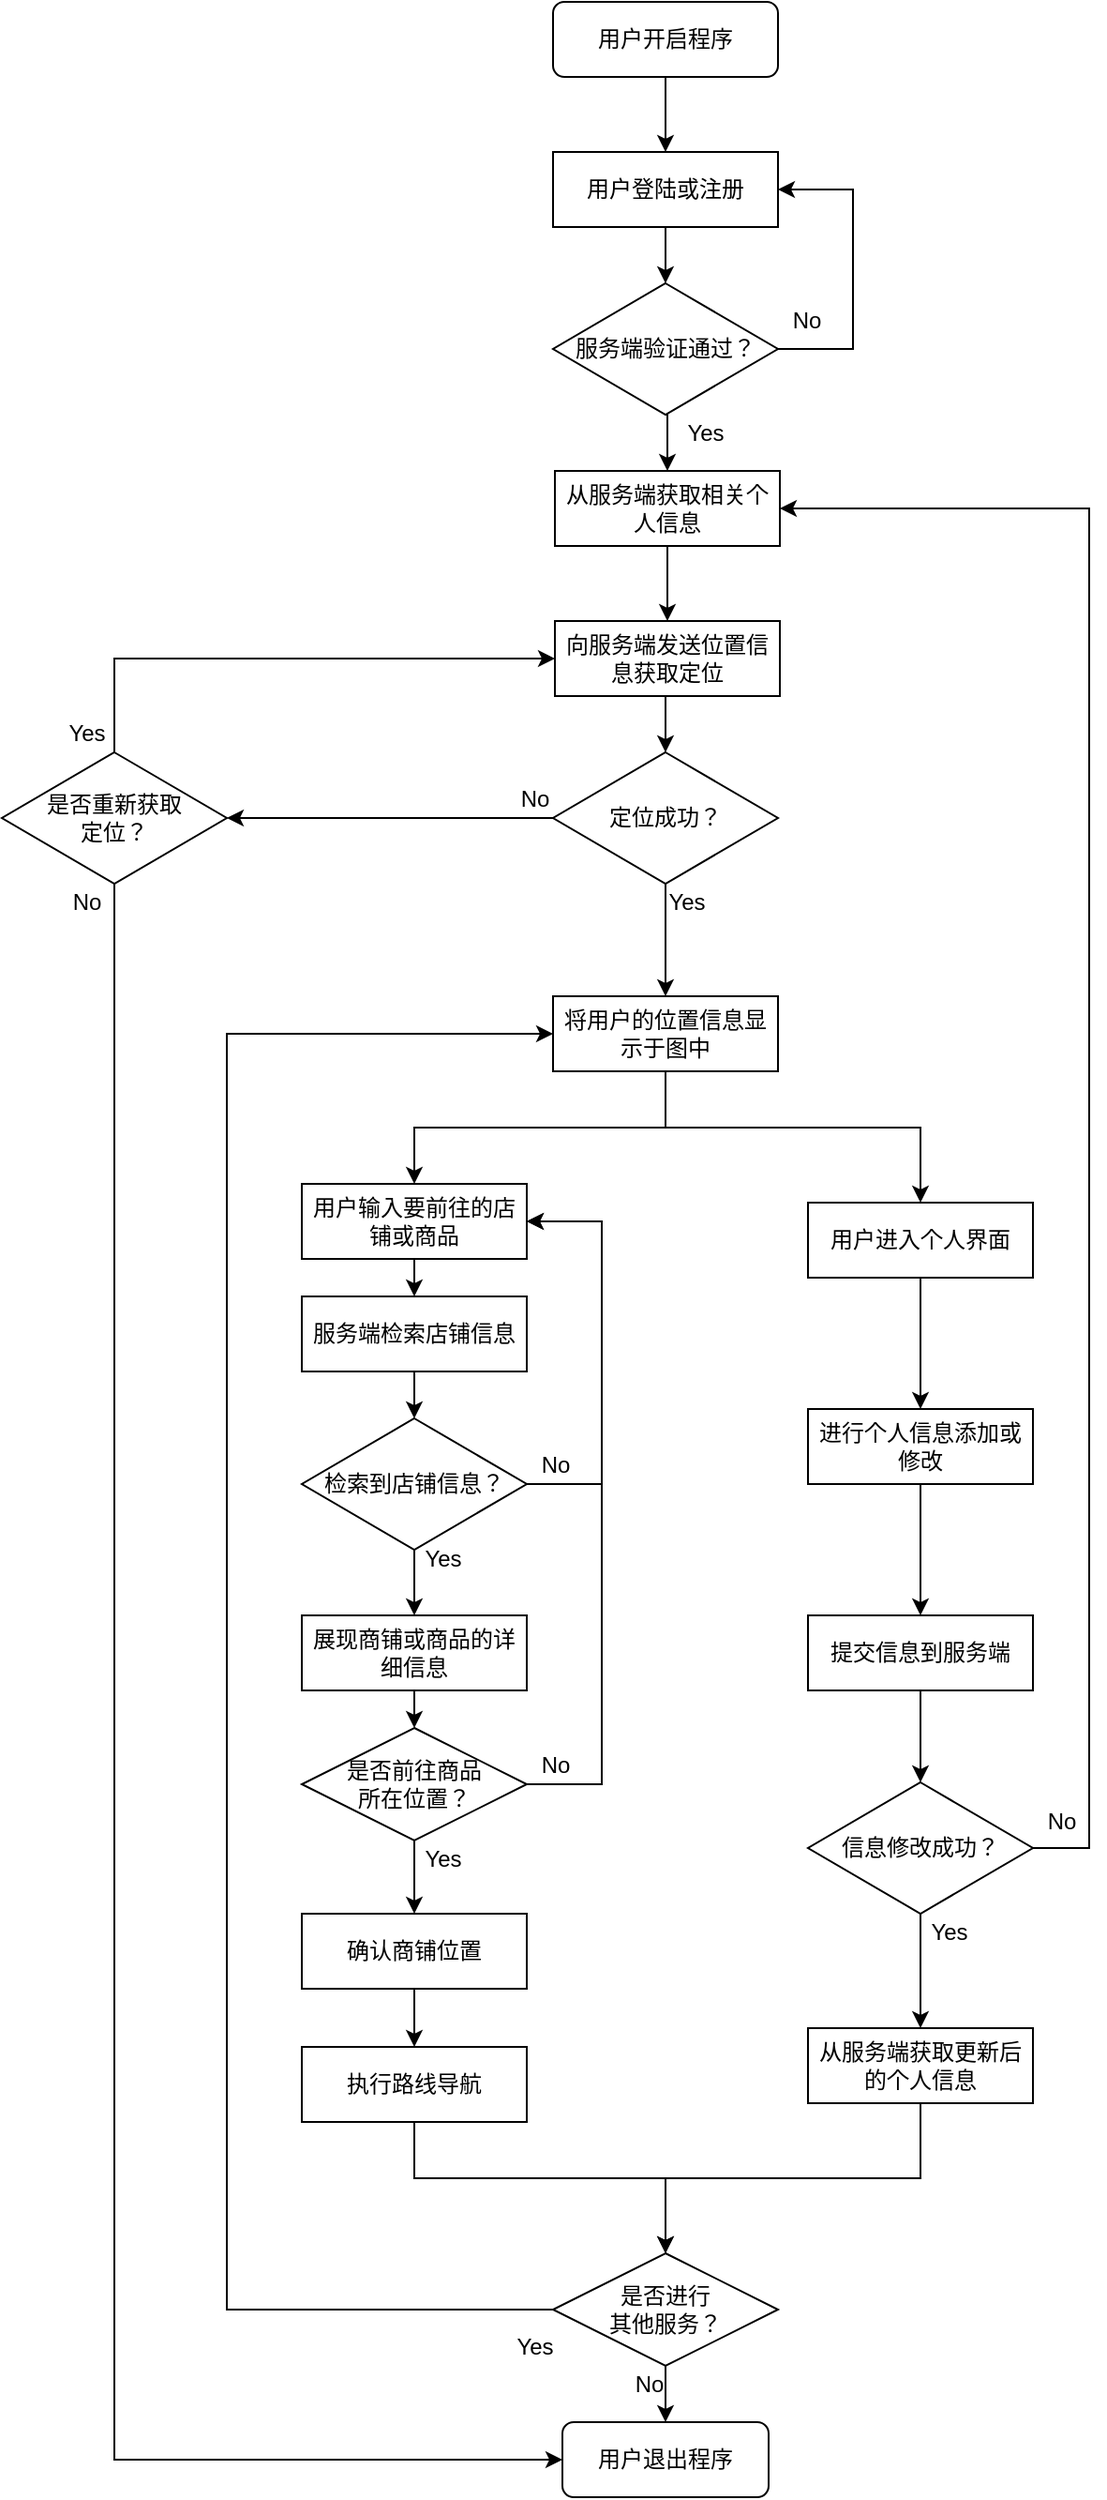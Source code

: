 <mxfile version="14.9.2" type="device"><diagram id="C5RBs43oDa-KdzZeNtuy" name="Page-1"><mxGraphModel dx="1038" dy="585" grid="1" gridSize="10" guides="1" tooltips="1" connect="1" arrows="1" fold="1" page="1" pageScale="1" pageWidth="827" pageHeight="1169" math="0" shadow="0"><root><mxCell id="WIyWlLk6GJQsqaUBKTNV-0"/><mxCell id="WIyWlLk6GJQsqaUBKTNV-1" parent="WIyWlLk6GJQsqaUBKTNV-0"/><mxCell id="22Rn7H828HfFKESTpmZn-1" style="edgeStyle=orthogonalEdgeStyle;rounded=0;orthogonalLoop=1;jettySize=auto;html=1;exitX=0.5;exitY=1;exitDx=0;exitDy=0;entryX=0.5;entryY=0;entryDx=0;entryDy=0;" parent="WIyWlLk6GJQsqaUBKTNV-1" source="WIyWlLk6GJQsqaUBKTNV-3" target="22Rn7H828HfFKESTpmZn-0" edge="1"><mxGeometry relative="1" as="geometry"/></mxCell><mxCell id="WIyWlLk6GJQsqaUBKTNV-3" value="用户开启程序" style="rounded=1;whiteSpace=wrap;html=1;fontSize=12;glass=0;strokeWidth=1;shadow=0;" parent="WIyWlLk6GJQsqaUBKTNV-1" vertex="1"><mxGeometry x="294" y="150" width="120" height="40" as="geometry"/></mxCell><mxCell id="22Rn7H828HfFKESTpmZn-3" style="edgeStyle=orthogonalEdgeStyle;rounded=0;orthogonalLoop=1;jettySize=auto;html=1;exitX=0.5;exitY=1;exitDx=0;exitDy=0;entryX=0.5;entryY=0;entryDx=0;entryDy=0;" parent="WIyWlLk6GJQsqaUBKTNV-1" source="22Rn7H828HfFKESTpmZn-0" target="22Rn7H828HfFKESTpmZn-2" edge="1"><mxGeometry relative="1" as="geometry"/></mxCell><mxCell id="22Rn7H828HfFKESTpmZn-0" value="用户登陆或注册" style="rounded=0;whiteSpace=wrap;html=1;" parent="WIyWlLk6GJQsqaUBKTNV-1" vertex="1"><mxGeometry x="294" y="230" width="120" height="40" as="geometry"/></mxCell><mxCell id="22Rn7H828HfFKESTpmZn-4" style="edgeStyle=orthogonalEdgeStyle;rounded=0;orthogonalLoop=1;jettySize=auto;html=1;exitX=1;exitY=0.5;exitDx=0;exitDy=0;entryX=1;entryY=0.5;entryDx=0;entryDy=0;" parent="WIyWlLk6GJQsqaUBKTNV-1" source="22Rn7H828HfFKESTpmZn-2" target="22Rn7H828HfFKESTpmZn-0" edge="1"><mxGeometry relative="1" as="geometry"><Array as="points"><mxPoint x="454" y="335"/><mxPoint x="454" y="250"/></Array></mxGeometry></mxCell><mxCell id="22Rn7H828HfFKESTpmZn-8" style="edgeStyle=orthogonalEdgeStyle;rounded=0;orthogonalLoop=1;jettySize=auto;html=1;exitX=0.5;exitY=1;exitDx=0;exitDy=0;entryX=0.5;entryY=0;entryDx=0;entryDy=0;" parent="WIyWlLk6GJQsqaUBKTNV-1" source="22Rn7H828HfFKESTpmZn-2" target="22Rn7H828HfFKESTpmZn-7" edge="1"><mxGeometry relative="1" as="geometry"/></mxCell><mxCell id="22Rn7H828HfFKESTpmZn-2" value="服务端验证通过？" style="rhombus;whiteSpace=wrap;html=1;" parent="WIyWlLk6GJQsqaUBKTNV-1" vertex="1"><mxGeometry x="294" y="300" width="120" height="70" as="geometry"/></mxCell><mxCell id="22Rn7H828HfFKESTpmZn-5" value="No" style="text;html=1;align=center;verticalAlign=middle;resizable=0;points=[];autosize=1;strokeColor=none;" parent="WIyWlLk6GJQsqaUBKTNV-1" vertex="1"><mxGeometry x="414" y="310" width="30" height="20" as="geometry"/></mxCell><mxCell id="22Rn7H828HfFKESTpmZn-11" style="edgeStyle=orthogonalEdgeStyle;rounded=0;orthogonalLoop=1;jettySize=auto;html=1;exitX=0.5;exitY=1;exitDx=0;exitDy=0;entryX=0.5;entryY=0;entryDx=0;entryDy=0;" parent="WIyWlLk6GJQsqaUBKTNV-1" source="22Rn7H828HfFKESTpmZn-7" target="22Rn7H828HfFKESTpmZn-10" edge="1"><mxGeometry relative="1" as="geometry"/></mxCell><mxCell id="22Rn7H828HfFKESTpmZn-7" value="从服务端获取相关个人信息" style="rounded=0;whiteSpace=wrap;html=1;" parent="WIyWlLk6GJQsqaUBKTNV-1" vertex="1"><mxGeometry x="295" y="400" width="120" height="40" as="geometry"/></mxCell><mxCell id="22Rn7H828HfFKESTpmZn-9" value="Yes" style="text;html=1;align=center;verticalAlign=middle;resizable=0;points=[];autosize=1;strokeColor=none;" parent="WIyWlLk6GJQsqaUBKTNV-1" vertex="1"><mxGeometry x="360" y="370" width="30" height="20" as="geometry"/></mxCell><mxCell id="22Rn7H828HfFKESTpmZn-20" style="edgeStyle=orthogonalEdgeStyle;rounded=0;orthogonalLoop=1;jettySize=auto;html=1;exitX=0.5;exitY=1;exitDx=0;exitDy=0;entryX=0.5;entryY=0;entryDx=0;entryDy=0;" parent="WIyWlLk6GJQsqaUBKTNV-1" source="22Rn7H828HfFKESTpmZn-10" target="22Rn7H828HfFKESTpmZn-12" edge="1"><mxGeometry relative="1" as="geometry"/></mxCell><mxCell id="22Rn7H828HfFKESTpmZn-10" value="向服务端发送位置信息获取定位" style="rounded=0;whiteSpace=wrap;html=1;" parent="WIyWlLk6GJQsqaUBKTNV-1" vertex="1"><mxGeometry x="295" y="480" width="120" height="40" as="geometry"/></mxCell><mxCell id="22Rn7H828HfFKESTpmZn-18" style="edgeStyle=orthogonalEdgeStyle;rounded=0;orthogonalLoop=1;jettySize=auto;html=1;exitX=0;exitY=0.5;exitDx=0;exitDy=0;entryX=1;entryY=0.5;entryDx=0;entryDy=0;" parent="WIyWlLk6GJQsqaUBKTNV-1" source="22Rn7H828HfFKESTpmZn-12" target="22Rn7H828HfFKESTpmZn-17" edge="1"><mxGeometry relative="1" as="geometry"/></mxCell><mxCell id="22Rn7H828HfFKESTpmZn-29" style="edgeStyle=orthogonalEdgeStyle;rounded=0;orthogonalLoop=1;jettySize=auto;html=1;exitX=0.5;exitY=1;exitDx=0;exitDy=0;entryX=0.5;entryY=0;entryDx=0;entryDy=0;" parent="WIyWlLk6GJQsqaUBKTNV-1" source="22Rn7H828HfFKESTpmZn-12" target="22Rn7H828HfFKESTpmZn-27" edge="1"><mxGeometry relative="1" as="geometry"/></mxCell><mxCell id="22Rn7H828HfFKESTpmZn-12" value="定位成功？" style="rhombus;whiteSpace=wrap;html=1;" parent="WIyWlLk6GJQsqaUBKTNV-1" vertex="1"><mxGeometry x="294" y="550" width="120" height="70" as="geometry"/></mxCell><mxCell id="22Rn7H828HfFKESTpmZn-14" value="No" style="text;html=1;align=center;verticalAlign=middle;resizable=0;points=[];autosize=1;strokeColor=none;" parent="WIyWlLk6GJQsqaUBKTNV-1" vertex="1"><mxGeometry x="269" y="565" width="30" height="20" as="geometry"/></mxCell><mxCell id="22Rn7H828HfFKESTpmZn-15" value="用户退出程序" style="rounded=1;whiteSpace=wrap;html=1;" parent="WIyWlLk6GJQsqaUBKTNV-1" vertex="1"><mxGeometry x="299" y="1440" width="110" height="40" as="geometry"/></mxCell><mxCell id="22Rn7H828HfFKESTpmZn-19" style="edgeStyle=orthogonalEdgeStyle;rounded=0;orthogonalLoop=1;jettySize=auto;html=1;exitX=0.5;exitY=0;exitDx=0;exitDy=0;entryX=0;entryY=0.5;entryDx=0;entryDy=0;" parent="WIyWlLk6GJQsqaUBKTNV-1" source="22Rn7H828HfFKESTpmZn-17" target="22Rn7H828HfFKESTpmZn-10" edge="1"><mxGeometry relative="1" as="geometry"/></mxCell><mxCell id="22Rn7H828HfFKESTpmZn-23" style="edgeStyle=orthogonalEdgeStyle;rounded=0;orthogonalLoop=1;jettySize=auto;html=1;exitX=0.5;exitY=1;exitDx=0;exitDy=0;entryX=0;entryY=0.5;entryDx=0;entryDy=0;" parent="WIyWlLk6GJQsqaUBKTNV-1" source="22Rn7H828HfFKESTpmZn-17" target="22Rn7H828HfFKESTpmZn-15" edge="1"><mxGeometry relative="1" as="geometry"/></mxCell><mxCell id="22Rn7H828HfFKESTpmZn-17" value="是否重新获取&lt;br&gt;定位？" style="rhombus;whiteSpace=wrap;html=1;" parent="WIyWlLk6GJQsqaUBKTNV-1" vertex="1"><mxGeometry y="550" width="120" height="70" as="geometry"/></mxCell><mxCell id="22Rn7H828HfFKESTpmZn-22" value="Yes" style="text;html=1;align=center;verticalAlign=middle;resizable=0;points=[];autosize=1;strokeColor=none;" parent="WIyWlLk6GJQsqaUBKTNV-1" vertex="1"><mxGeometry x="30" y="530" width="30" height="20" as="geometry"/></mxCell><mxCell id="22Rn7H828HfFKESTpmZn-24" value="No" style="text;html=1;align=center;verticalAlign=middle;resizable=0;points=[];autosize=1;strokeColor=none;" parent="WIyWlLk6GJQsqaUBKTNV-1" vertex="1"><mxGeometry x="30" y="620" width="30" height="20" as="geometry"/></mxCell><mxCell id="22Rn7H828HfFKESTpmZn-32" style="edgeStyle=orthogonalEdgeStyle;rounded=0;orthogonalLoop=1;jettySize=auto;html=1;exitX=0.5;exitY=1;exitDx=0;exitDy=0;entryX=0.5;entryY=0;entryDx=0;entryDy=0;" parent="WIyWlLk6GJQsqaUBKTNV-1" source="22Rn7H828HfFKESTpmZn-27" target="22Rn7H828HfFKESTpmZn-31" edge="1"><mxGeometry relative="1" as="geometry"/></mxCell><mxCell id="6kke6-NtzCOCCNSjvAlg-66" style="edgeStyle=orthogonalEdgeStyle;rounded=0;orthogonalLoop=1;jettySize=auto;html=1;exitX=0.5;exitY=1;exitDx=0;exitDy=0;entryX=0.5;entryY=0;entryDx=0;entryDy=0;" parent="WIyWlLk6GJQsqaUBKTNV-1" source="22Rn7H828HfFKESTpmZn-27" target="6kke6-NtzCOCCNSjvAlg-0" edge="1"><mxGeometry relative="1" as="geometry"><Array as="points"><mxPoint x="354" y="750"/><mxPoint x="490" y="750"/></Array></mxGeometry></mxCell><mxCell id="22Rn7H828HfFKESTpmZn-27" value="将用户的位置信息显示于图中" style="rounded=0;whiteSpace=wrap;html=1;" parent="WIyWlLk6GJQsqaUBKTNV-1" vertex="1"><mxGeometry x="294" y="680" width="120" height="40" as="geometry"/></mxCell><mxCell id="22Rn7H828HfFKESTpmZn-39" style="edgeStyle=orthogonalEdgeStyle;rounded=0;orthogonalLoop=1;jettySize=auto;html=1;exitX=0.5;exitY=1;exitDx=0;exitDy=0;entryX=0.5;entryY=0;entryDx=0;entryDy=0;" parent="WIyWlLk6GJQsqaUBKTNV-1" source="22Rn7H828HfFKESTpmZn-30" target="22Rn7H828HfFKESTpmZn-15" edge="1"><mxGeometry relative="1" as="geometry"/></mxCell><mxCell id="6kke6-NtzCOCCNSjvAlg-63" style="edgeStyle=orthogonalEdgeStyle;rounded=0;orthogonalLoop=1;jettySize=auto;html=1;exitX=0;exitY=0.5;exitDx=0;exitDy=0;entryX=0;entryY=0.5;entryDx=0;entryDy=0;" parent="WIyWlLk6GJQsqaUBKTNV-1" source="22Rn7H828HfFKESTpmZn-30" target="22Rn7H828HfFKESTpmZn-27" edge="1"><mxGeometry relative="1" as="geometry"><Array as="points"><mxPoint x="120" y="1380"/><mxPoint x="120" y="700"/></Array></mxGeometry></mxCell><mxCell id="22Rn7H828HfFKESTpmZn-30" value="是否进行&lt;br&gt;其他服务？" style="rhombus;whiteSpace=wrap;html=1;" parent="WIyWlLk6GJQsqaUBKTNV-1" vertex="1"><mxGeometry x="294" y="1350" width="120" height="60" as="geometry"/></mxCell><mxCell id="6kke6-NtzCOCCNSjvAlg-71" style="edgeStyle=orthogonalEdgeStyle;rounded=0;orthogonalLoop=1;jettySize=auto;html=1;exitX=0.5;exitY=1;exitDx=0;exitDy=0;entryX=0.5;entryY=0;entryDx=0;entryDy=0;" parent="WIyWlLk6GJQsqaUBKTNV-1" source="22Rn7H828HfFKESTpmZn-31" target="6kke6-NtzCOCCNSjvAlg-70" edge="1"><mxGeometry relative="1" as="geometry"/></mxCell><mxCell id="22Rn7H828HfFKESTpmZn-31" value="用户输入要前往的店铺或商品" style="rounded=0;whiteSpace=wrap;html=1;" parent="WIyWlLk6GJQsqaUBKTNV-1" vertex="1"><mxGeometry x="160" y="780" width="120" height="40" as="geometry"/></mxCell><mxCell id="22Rn7H828HfFKESTpmZn-37" style="edgeStyle=orthogonalEdgeStyle;rounded=0;orthogonalLoop=1;jettySize=auto;html=1;exitX=0.5;exitY=1;exitDx=0;exitDy=0;entryX=0.5;entryY=0;entryDx=0;entryDy=0;" parent="WIyWlLk6GJQsqaUBKTNV-1" source="22Rn7H828HfFKESTpmZn-33" target="22Rn7H828HfFKESTpmZn-36" edge="1"><mxGeometry relative="1" as="geometry"/></mxCell><mxCell id="22Rn7H828HfFKESTpmZn-33" value="确认商铺位置" style="rounded=0;whiteSpace=wrap;html=1;" parent="WIyWlLk6GJQsqaUBKTNV-1" vertex="1"><mxGeometry x="160" y="1169" width="120" height="40" as="geometry"/></mxCell><mxCell id="6kke6-NtzCOCCNSjvAlg-82" style="edgeStyle=orthogonalEdgeStyle;rounded=0;orthogonalLoop=1;jettySize=auto;html=1;exitX=0.5;exitY=1;exitDx=0;exitDy=0;entryX=0.5;entryY=0;entryDx=0;entryDy=0;" parent="WIyWlLk6GJQsqaUBKTNV-1" source="22Rn7H828HfFKESTpmZn-36" target="22Rn7H828HfFKESTpmZn-30" edge="1"><mxGeometry relative="1" as="geometry"><Array as="points"><mxPoint x="220" y="1310"/><mxPoint x="354" y="1310"/></Array></mxGeometry></mxCell><mxCell id="22Rn7H828HfFKESTpmZn-36" value="执行路线导航" style="rounded=0;whiteSpace=wrap;html=1;" parent="WIyWlLk6GJQsqaUBKTNV-1" vertex="1"><mxGeometry x="160" y="1240" width="120" height="40" as="geometry"/></mxCell><mxCell id="22Rn7H828HfFKESTpmZn-40" value="No" style="text;html=1;align=center;verticalAlign=middle;resizable=0;points=[];autosize=1;strokeColor=none;" parent="WIyWlLk6GJQsqaUBKTNV-1" vertex="1"><mxGeometry x="330" y="1410" width="30" height="20" as="geometry"/></mxCell><mxCell id="pHbQGeUWCiPahJwExH6g-1" style="edgeStyle=orthogonalEdgeStyle;rounded=0;orthogonalLoop=1;jettySize=auto;html=1;exitX=0.5;exitY=1;exitDx=0;exitDy=0;entryX=0.5;entryY=0;entryDx=0;entryDy=0;" edge="1" parent="WIyWlLk6GJQsqaUBKTNV-1" source="6kke6-NtzCOCCNSjvAlg-0" target="pHbQGeUWCiPahJwExH6g-0"><mxGeometry relative="1" as="geometry"/></mxCell><mxCell id="6kke6-NtzCOCCNSjvAlg-0" value="用户进入个人界面" style="rounded=0;whiteSpace=wrap;html=1;" parent="WIyWlLk6GJQsqaUBKTNV-1" vertex="1"><mxGeometry x="430" y="790" width="120" height="40" as="geometry"/></mxCell><mxCell id="6kke6-NtzCOCCNSjvAlg-56" style="edgeStyle=orthogonalEdgeStyle;rounded=0;orthogonalLoop=1;jettySize=auto;html=1;exitX=0.5;exitY=1;exitDx=0;exitDy=0;entryX=0.5;entryY=0;entryDx=0;entryDy=0;" parent="WIyWlLk6GJQsqaUBKTNV-1" source="6kke6-NtzCOCCNSjvAlg-53" target="6kke6-NtzCOCCNSjvAlg-55" edge="1"><mxGeometry relative="1" as="geometry"/></mxCell><mxCell id="6kke6-NtzCOCCNSjvAlg-53" value="提交信息到服务端" style="rounded=0;whiteSpace=wrap;html=1;" parent="WIyWlLk6GJQsqaUBKTNV-1" vertex="1"><mxGeometry x="430" y="1010" width="120" height="40" as="geometry"/></mxCell><mxCell id="6kke6-NtzCOCCNSjvAlg-61" style="edgeStyle=orthogonalEdgeStyle;rounded=0;orthogonalLoop=1;jettySize=auto;html=1;exitX=0.5;exitY=1;exitDx=0;exitDy=0;entryX=0.5;entryY=0;entryDx=0;entryDy=0;" parent="WIyWlLk6GJQsqaUBKTNV-1" source="6kke6-NtzCOCCNSjvAlg-55" target="6kke6-NtzCOCCNSjvAlg-60" edge="1"><mxGeometry relative="1" as="geometry"/></mxCell><mxCell id="6kke6-NtzCOCCNSjvAlg-67" style="edgeStyle=orthogonalEdgeStyle;rounded=0;orthogonalLoop=1;jettySize=auto;html=1;exitX=1;exitY=0.5;exitDx=0;exitDy=0;entryX=1;entryY=0.5;entryDx=0;entryDy=0;" parent="WIyWlLk6GJQsqaUBKTNV-1" source="6kke6-NtzCOCCNSjvAlg-55" target="22Rn7H828HfFKESTpmZn-7" edge="1"><mxGeometry relative="1" as="geometry"><Array as="points"><mxPoint x="580" y="1134"/><mxPoint x="580" y="420"/></Array></mxGeometry></mxCell><mxCell id="6kke6-NtzCOCCNSjvAlg-55" value="信息修改成功？" style="rhombus;whiteSpace=wrap;html=1;" parent="WIyWlLk6GJQsqaUBKTNV-1" vertex="1"><mxGeometry x="430" y="1099" width="120" height="70" as="geometry"/></mxCell><mxCell id="6kke6-NtzCOCCNSjvAlg-58" value="No" style="text;html=1;align=center;verticalAlign=middle;resizable=0;points=[];autosize=1;strokeColor=none;" parent="WIyWlLk6GJQsqaUBKTNV-1" vertex="1"><mxGeometry x="550" y="1110" width="30" height="20" as="geometry"/></mxCell><mxCell id="6kke6-NtzCOCCNSjvAlg-69" style="edgeStyle=orthogonalEdgeStyle;rounded=0;orthogonalLoop=1;jettySize=auto;html=1;exitX=0.5;exitY=1;exitDx=0;exitDy=0;entryX=0.5;entryY=0;entryDx=0;entryDy=0;" parent="WIyWlLk6GJQsqaUBKTNV-1" source="6kke6-NtzCOCCNSjvAlg-60" target="22Rn7H828HfFKESTpmZn-30" edge="1"><mxGeometry relative="1" as="geometry"><Array as="points"><mxPoint x="490" y="1310"/><mxPoint x="354" y="1310"/></Array></mxGeometry></mxCell><mxCell id="6kke6-NtzCOCCNSjvAlg-60" value="&lt;span&gt;从服务端获取更新后的个人信息&lt;/span&gt;" style="rounded=0;whiteSpace=wrap;html=1;" parent="WIyWlLk6GJQsqaUBKTNV-1" vertex="1"><mxGeometry x="430" y="1230" width="120" height="40" as="geometry"/></mxCell><mxCell id="6kke6-NtzCOCCNSjvAlg-62" value="Yes" style="text;html=1;align=center;verticalAlign=middle;resizable=0;points=[];autosize=1;strokeColor=none;" parent="WIyWlLk6GJQsqaUBKTNV-1" vertex="1"><mxGeometry x="490" y="1169" width="30" height="20" as="geometry"/></mxCell><mxCell id="6kke6-NtzCOCCNSjvAlg-64" value="Yes" style="text;html=1;align=center;verticalAlign=middle;resizable=0;points=[];autosize=1;strokeColor=none;" parent="WIyWlLk6GJQsqaUBKTNV-1" vertex="1"><mxGeometry x="269" y="1390" width="30" height="20" as="geometry"/></mxCell><mxCell id="6kke6-NtzCOCCNSjvAlg-65" value="Yes" style="text;html=1;align=center;verticalAlign=middle;resizable=0;points=[];autosize=1;strokeColor=none;" parent="WIyWlLk6GJQsqaUBKTNV-1" vertex="1"><mxGeometry x="350" y="620" width="30" height="20" as="geometry"/></mxCell><mxCell id="6kke6-NtzCOCCNSjvAlg-79" style="edgeStyle=orthogonalEdgeStyle;rounded=0;orthogonalLoop=1;jettySize=auto;html=1;exitX=0.5;exitY=1;exitDx=0;exitDy=0;entryX=0.5;entryY=0;entryDx=0;entryDy=0;" parent="WIyWlLk6GJQsqaUBKTNV-1" source="6kke6-NtzCOCCNSjvAlg-70" target="6kke6-NtzCOCCNSjvAlg-73" edge="1"><mxGeometry relative="1" as="geometry"/></mxCell><mxCell id="6kke6-NtzCOCCNSjvAlg-70" value="服务端检索店铺信息" style="rounded=0;whiteSpace=wrap;html=1;" parent="WIyWlLk6GJQsqaUBKTNV-1" vertex="1"><mxGeometry x="160" y="840" width="120" height="40" as="geometry"/></mxCell><mxCell id="6kke6-NtzCOCCNSjvAlg-75" style="edgeStyle=orthogonalEdgeStyle;rounded=0;orthogonalLoop=1;jettySize=auto;html=1;exitX=1;exitY=0.5;exitDx=0;exitDy=0;entryX=1;entryY=0.5;entryDx=0;entryDy=0;" parent="WIyWlLk6GJQsqaUBKTNV-1" source="6kke6-NtzCOCCNSjvAlg-73" target="22Rn7H828HfFKESTpmZn-31" edge="1"><mxGeometry relative="1" as="geometry"><Array as="points"><mxPoint x="320" y="940"/><mxPoint x="320" y="800"/></Array></mxGeometry></mxCell><mxCell id="pHbQGeUWCiPahJwExH6g-9" style="edgeStyle=orthogonalEdgeStyle;rounded=0;orthogonalLoop=1;jettySize=auto;html=1;exitX=0.5;exitY=1;exitDx=0;exitDy=0;entryX=0.5;entryY=0;entryDx=0;entryDy=0;" edge="1" parent="WIyWlLk6GJQsqaUBKTNV-1" source="6kke6-NtzCOCCNSjvAlg-73" target="pHbQGeUWCiPahJwExH6g-3"><mxGeometry relative="1" as="geometry"/></mxCell><mxCell id="6kke6-NtzCOCCNSjvAlg-73" value="检索到店铺信息？" style="rhombus;whiteSpace=wrap;html=1;" parent="WIyWlLk6GJQsqaUBKTNV-1" vertex="1"><mxGeometry x="160" y="905" width="120" height="70" as="geometry"/></mxCell><mxCell id="6kke6-NtzCOCCNSjvAlg-76" value="No" style="text;html=1;align=center;verticalAlign=middle;resizable=0;points=[];autosize=1;strokeColor=none;" parent="WIyWlLk6GJQsqaUBKTNV-1" vertex="1"><mxGeometry x="280" y="920" width="30" height="20" as="geometry"/></mxCell><mxCell id="6kke6-NtzCOCCNSjvAlg-81" value="Yes" style="text;html=1;align=center;verticalAlign=middle;resizable=0;points=[];autosize=1;strokeColor=none;" parent="WIyWlLk6GJQsqaUBKTNV-1" vertex="1"><mxGeometry x="220" y="970" width="30" height="20" as="geometry"/></mxCell><mxCell id="pHbQGeUWCiPahJwExH6g-2" value="" style="edgeStyle=orthogonalEdgeStyle;rounded=0;orthogonalLoop=1;jettySize=auto;html=1;" edge="1" parent="WIyWlLk6GJQsqaUBKTNV-1" source="pHbQGeUWCiPahJwExH6g-0" target="6kke6-NtzCOCCNSjvAlg-53"><mxGeometry relative="1" as="geometry"/></mxCell><mxCell id="pHbQGeUWCiPahJwExH6g-0" value="进行个人信息添加或修改" style="rounded=0;whiteSpace=wrap;html=1;" vertex="1" parent="WIyWlLk6GJQsqaUBKTNV-1"><mxGeometry x="430" y="900" width="120" height="40" as="geometry"/></mxCell><mxCell id="pHbQGeUWCiPahJwExH6g-10" style="edgeStyle=orthogonalEdgeStyle;rounded=0;orthogonalLoop=1;jettySize=auto;html=1;exitX=0.5;exitY=1;exitDx=0;exitDy=0;entryX=0.5;entryY=0;entryDx=0;entryDy=0;" edge="1" parent="WIyWlLk6GJQsqaUBKTNV-1" source="pHbQGeUWCiPahJwExH6g-3" target="pHbQGeUWCiPahJwExH6g-4"><mxGeometry relative="1" as="geometry"/></mxCell><mxCell id="pHbQGeUWCiPahJwExH6g-3" value="展现商铺或商品的详细信息" style="rounded=0;whiteSpace=wrap;html=1;" vertex="1" parent="WIyWlLk6GJQsqaUBKTNV-1"><mxGeometry x="160" y="1010" width="120" height="40" as="geometry"/></mxCell><mxCell id="pHbQGeUWCiPahJwExH6g-5" style="edgeStyle=orthogonalEdgeStyle;rounded=0;orthogonalLoop=1;jettySize=auto;html=1;exitX=0.5;exitY=1;exitDx=0;exitDy=0;entryX=0.5;entryY=0;entryDx=0;entryDy=0;" edge="1" parent="WIyWlLk6GJQsqaUBKTNV-1" source="pHbQGeUWCiPahJwExH6g-4" target="22Rn7H828HfFKESTpmZn-33"><mxGeometry relative="1" as="geometry"/></mxCell><mxCell id="pHbQGeUWCiPahJwExH6g-6" style="edgeStyle=orthogonalEdgeStyle;rounded=0;orthogonalLoop=1;jettySize=auto;html=1;exitX=1;exitY=0.5;exitDx=0;exitDy=0;entryX=1;entryY=0.5;entryDx=0;entryDy=0;" edge="1" parent="WIyWlLk6GJQsqaUBKTNV-1" source="pHbQGeUWCiPahJwExH6g-4" target="22Rn7H828HfFKESTpmZn-31"><mxGeometry relative="1" as="geometry"><Array as="points"><mxPoint x="320" y="1100"/><mxPoint x="320" y="800"/></Array></mxGeometry></mxCell><mxCell id="pHbQGeUWCiPahJwExH6g-4" value="是否前往商品&lt;br&gt;所在位置？" style="rhombus;whiteSpace=wrap;html=1;" vertex="1" parent="WIyWlLk6GJQsqaUBKTNV-1"><mxGeometry x="160" y="1070" width="120" height="60" as="geometry"/></mxCell><mxCell id="pHbQGeUWCiPahJwExH6g-7" value="No" style="text;html=1;align=center;verticalAlign=middle;resizable=0;points=[];autosize=1;strokeColor=none;" vertex="1" parent="WIyWlLk6GJQsqaUBKTNV-1"><mxGeometry x="280" y="1080" width="30" height="20" as="geometry"/></mxCell><mxCell id="pHbQGeUWCiPahJwExH6g-8" value="Yes" style="text;html=1;align=center;verticalAlign=middle;resizable=0;points=[];autosize=1;strokeColor=none;" vertex="1" parent="WIyWlLk6GJQsqaUBKTNV-1"><mxGeometry x="220" y="1130" width="30" height="20" as="geometry"/></mxCell></root></mxGraphModel></diagram></mxfile>